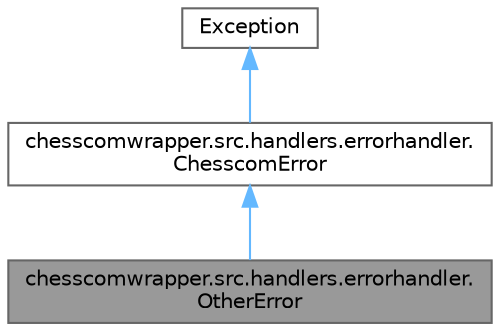 digraph "chesscomwrapper.src.handlers.errorhandler.OtherError"
{
 // LATEX_PDF_SIZE
  bgcolor="transparent";
  edge [fontname=Helvetica,fontsize=10,labelfontname=Helvetica,labelfontsize=10];
  node [fontname=Helvetica,fontsize=10,shape=box,height=0.2,width=0.4];
  Node1 [label="chesscomwrapper.src.handlers.errorhandler.\lOtherError",height=0.2,width=0.4,color="gray40", fillcolor="grey60", style="filled", fontcolor="black",tooltip="Raised when the data requested is not available."];
  Node2 -> Node1 [dir="back",color="steelblue1",style="solid"];
  Node2 [label="chesscomwrapper.src.handlers.errorhandler.\lChesscomError",height=0.2,width=0.4,color="gray40", fillcolor="white", style="filled",URL="$classchesscomwrapper_1_1src_1_1handlers_1_1errorhandler_1_1_chesscom_error.html",tooltip="Base class for other exceptions."];
  Node3 -> Node2 [dir="back",color="steelblue1",style="solid"];
  Node3 [label="Exception",height=0.2,width=0.4,color="gray40", fillcolor="white", style="filled",tooltip=" "];
}

